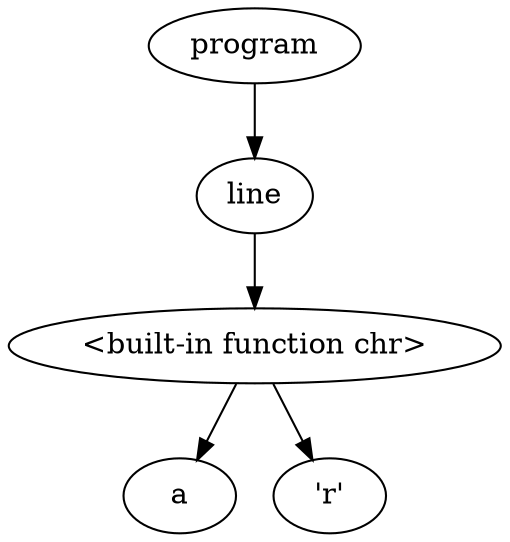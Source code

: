 digraph G { 
"<AST.AST object at 0x000001AE34856FD0> (0)"[label="program"]
"<AST.AST object at 0x000001AE34860D60> (1)"[label="line"]
"<AST.AST object at 0x000001AE34856FD0> (0)"->"<AST.AST object at 0x000001AE34860D60> (1)"
"<AST.AST object at 0x000001AE34860D60> (1)"[label="line"]
"<AST.ASTDataType object at 0x000001AE34860AF0> (2)"[label="<built-in function chr>"]
"<AST.AST object at 0x000001AE34860D60> (1)"->"<AST.ASTDataType object at 0x000001AE34860AF0> (2)"
"<AST.ASTDataType object at 0x000001AE34860AF0> (2)"[label="<built-in function chr>"]
"<AST.ASTVariable object at 0x000001AE34860A60> (3)"[label="a"]
"<AST.ASTDataType object at 0x000001AE34860AF0> (2)"->"<AST.ASTVariable object at 0x000001AE34860A60> (3)"
"<AST.AST object at 0x000001AE348607C0> (3)"[label="'r'"]
"<AST.ASTDataType object at 0x000001AE34860AF0> (2)"->"<AST.AST object at 0x000001AE348607C0> (3)"
}